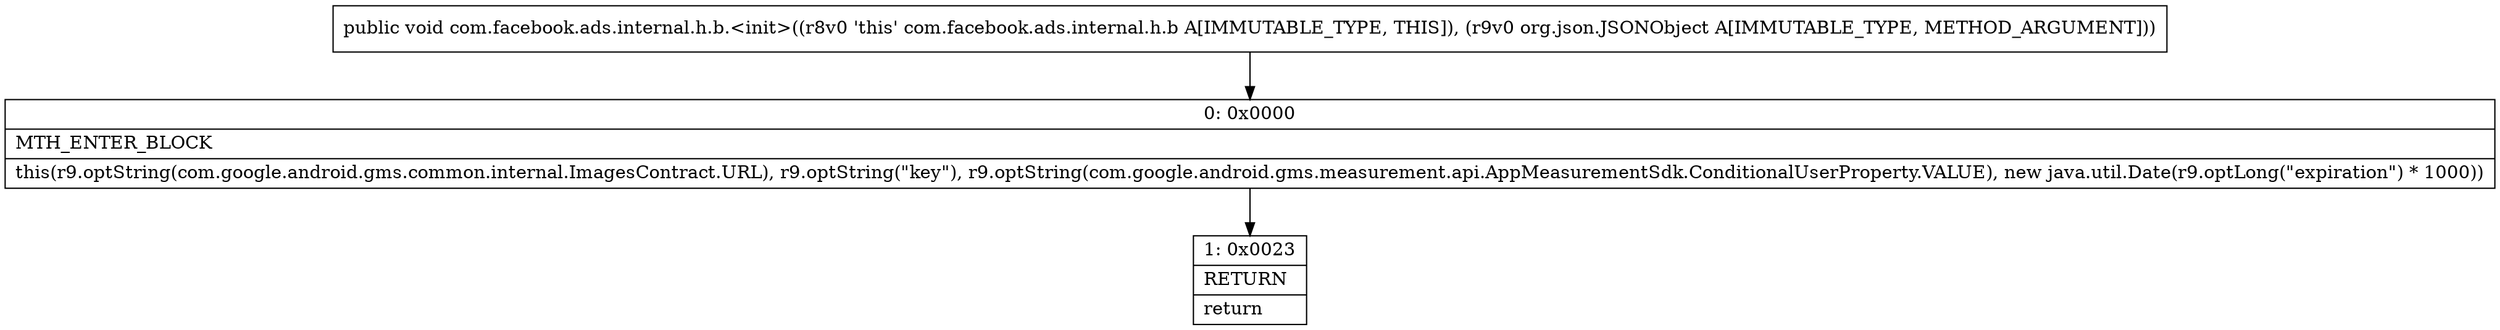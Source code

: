 digraph "CFG forcom.facebook.ads.internal.h.b.\<init\>(Lorg\/json\/JSONObject;)V" {
Node_0 [shape=record,label="{0\:\ 0x0000|MTH_ENTER_BLOCK\l|this(r9.optString(com.google.android.gms.common.internal.ImagesContract.URL), r9.optString(\"key\"), r9.optString(com.google.android.gms.measurement.api.AppMeasurementSdk.ConditionalUserProperty.VALUE), new java.util.Date(r9.optLong(\"expiration\") * 1000))\l}"];
Node_1 [shape=record,label="{1\:\ 0x0023|RETURN\l|return\l}"];
MethodNode[shape=record,label="{public void com.facebook.ads.internal.h.b.\<init\>((r8v0 'this' com.facebook.ads.internal.h.b A[IMMUTABLE_TYPE, THIS]), (r9v0 org.json.JSONObject A[IMMUTABLE_TYPE, METHOD_ARGUMENT])) }"];
MethodNode -> Node_0;
Node_0 -> Node_1;
}

